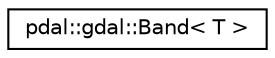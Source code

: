digraph "Graphical Class Hierarchy"
{
  edge [fontname="Helvetica",fontsize="10",labelfontname="Helvetica",labelfontsize="10"];
  node [fontname="Helvetica",fontsize="10",shape=record];
  rankdir="LR";
  Node1 [label="pdal::gdal::Band\< T \>",height=0.2,width=0.4,color="black", fillcolor="white", style="filled",URL="$classpdal_1_1gdal_1_1Band.html"];
}
